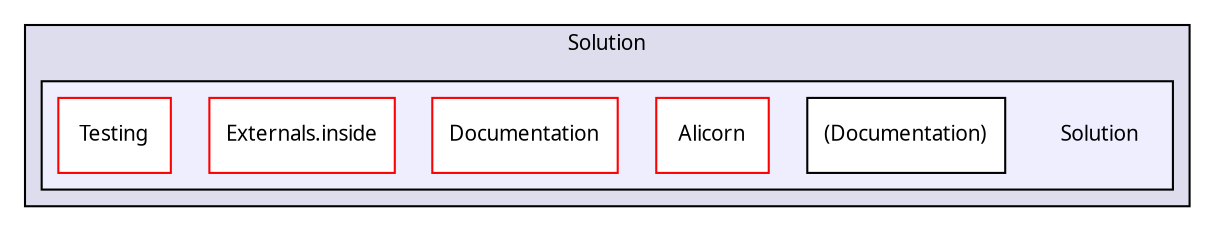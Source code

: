 digraph "Solution/Solution" {
  compound=true
  node [ fontsize="10", fontname="Verdana"];
  edge [ labelfontsize="10", labelfontname="Verdana"];
  subgraph clusterdir_23c761be539445bc999d8c9cd7f0d160 {
    graph [ bgcolor="#ddddee", pencolor="black", label="Solution" fontname="Verdana", fontsize="10", URL="dir_23c761be539445bc999d8c9cd7f0d160.html"]
  subgraph clusterdir_c4e084afe678ca50e02362250facb0e9 {
    graph [ bgcolor="#eeeeff", pencolor="black", label="" URL="dir_c4e084afe678ca50e02362250facb0e9.html"];
    dir_c4e084afe678ca50e02362250facb0e9 [shape=plaintext label="Solution"];
    dir_f169203f9160b4f581997312b2df3a24 [shape=box label="(Documentation)" color="black" fillcolor="white" style="filled" URL="dir_f169203f9160b4f581997312b2df3a24.html"];
    dir_39476a44edcbf879a5513cb07e660f74 [shape=box label="Alicorn" color="red" fillcolor="white" style="filled" URL="dir_39476a44edcbf879a5513cb07e660f74.html"];
    dir_780430dba2e429342ca843818eb58002 [shape=box label="Documentation" color="red" fillcolor="white" style="filled" URL="dir_780430dba2e429342ca843818eb58002.html"];
    dir_1e6c86063e4524e5dfdb05fff6bbbabe [shape=box label="Externals.inside" color="red" fillcolor="white" style="filled" URL="dir_1e6c86063e4524e5dfdb05fff6bbbabe.html"];
    dir_f1a38dda09877581aedc5039a82c70f0 [shape=box label="Testing" color="red" fillcolor="white" style="filled" URL="dir_f1a38dda09877581aedc5039a82c70f0.html"];
  }
  }
}

